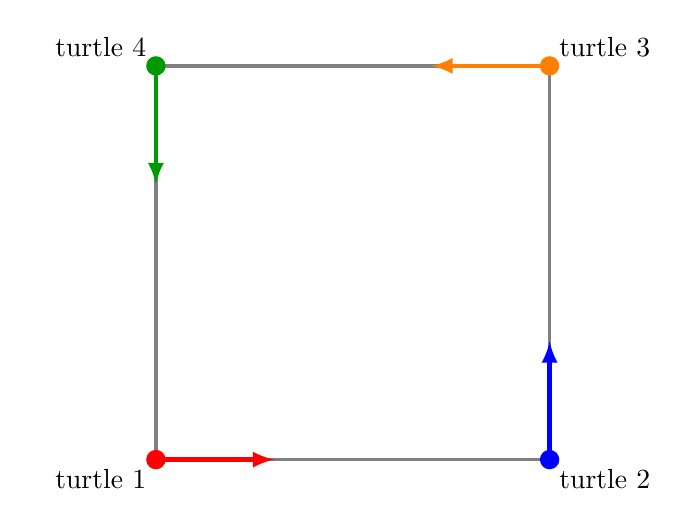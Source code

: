 \tikzstyle{line} = [draw,gray,very thick]
\tikzstyle{arrow} = [->,>=latex,ultra thick]
\begin{tikzpicture}[scale=0.5]

\draw[line] (-5,-5) rectangle ++(10,10);
\draw[arrow,red] (-5,-5) -- ++(3,0);
\draw[arrow,green!60!black] (-5,5) -- ++(0,-3);
\draw[arrow,orange] (5,5) -- ++(-3,0);
\draw[arrow,blue] (5,-5) -- ++(0,3);

\fill[red] (-5,-5)  circle (7pt) node[below left, black] {turtle 1};
\fill[green!60!black] (-5,5)  circle (7pt) node[above left, black] {turtle 4};
\fill[orange] (5,5)  circle (7pt) node[above right, black] {turtle 3};
\fill[blue] (5,-5)  circle (7pt) node[below right, black] {turtle 2};

\end{tikzpicture}
